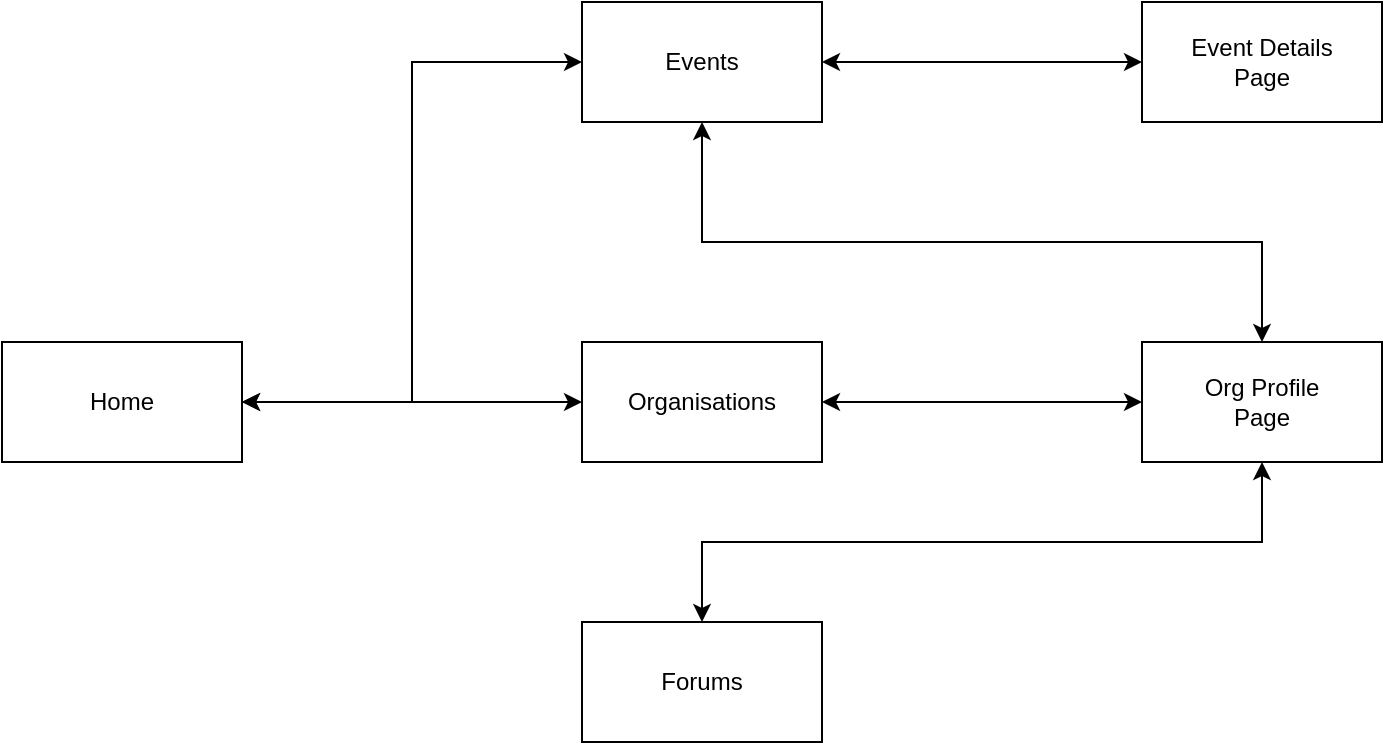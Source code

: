 <mxfile version="13.3.9" type="device"><diagram id="TvWyxDe16VHB4l-nWuXL" name="Page-1"><mxGraphModel dx="1420" dy="855" grid="1" gridSize="10" guides="1" tooltips="1" connect="1" arrows="1" fold="1" page="1" pageScale="1" pageWidth="1169" pageHeight="827" math="0" shadow="0"><root><mxCell id="0"/><mxCell id="1" parent="0"/><mxCell id="MMjOgmS4PExbE8uFfLR3-8" style="edgeStyle=orthogonalEdgeStyle;rounded=0;orthogonalLoop=1;jettySize=auto;html=1;entryX=0;entryY=0.5;entryDx=0;entryDy=0;startArrow=classic;startFill=1;" edge="1" parent="1" source="MMjOgmS4PExbE8uFfLR3-1" target="MMjOgmS4PExbE8uFfLR3-2"><mxGeometry relative="1" as="geometry"/></mxCell><mxCell id="MMjOgmS4PExbE8uFfLR3-16" style="edgeStyle=orthogonalEdgeStyle;rounded=0;orthogonalLoop=1;jettySize=auto;html=1;startArrow=classic;startFill=1;" edge="1" parent="1" source="MMjOgmS4PExbE8uFfLR3-1" target="MMjOgmS4PExbE8uFfLR3-4"><mxGeometry relative="1" as="geometry"/></mxCell><mxCell id="MMjOgmS4PExbE8uFfLR3-1" value="Home" style="rounded=0;whiteSpace=wrap;html=1;" vertex="1" parent="1"><mxGeometry x="90" y="280" width="120" height="60" as="geometry"/></mxCell><mxCell id="MMjOgmS4PExbE8uFfLR3-15" value="" style="edgeStyle=orthogonalEdgeStyle;rounded=0;orthogonalLoop=1;jettySize=auto;html=1;startArrow=classic;startFill=1;" edge="1" parent="1" source="MMjOgmS4PExbE8uFfLR3-2" target="MMjOgmS4PExbE8uFfLR3-14"><mxGeometry relative="1" as="geometry"/></mxCell><mxCell id="MMjOgmS4PExbE8uFfLR3-2" value="Events" style="rounded=0;whiteSpace=wrap;html=1;" vertex="1" parent="1"><mxGeometry x="380" y="110" width="120" height="60" as="geometry"/></mxCell><mxCell id="MMjOgmS4PExbE8uFfLR3-14" value="Event Details&lt;br&gt;Page" style="rounded=0;whiteSpace=wrap;html=1;" vertex="1" parent="1"><mxGeometry x="660" y="110" width="120" height="60" as="geometry"/></mxCell><mxCell id="MMjOgmS4PExbE8uFfLR3-10" value="Forums" style="rounded=0;whiteSpace=wrap;html=1;" vertex="1" parent="1"><mxGeometry x="380" y="420" width="120" height="60" as="geometry"/></mxCell><mxCell id="MMjOgmS4PExbE8uFfLR3-18" value="" style="edgeStyle=orthogonalEdgeStyle;rounded=0;orthogonalLoop=1;jettySize=auto;html=1;startArrow=classic;startFill=1;" edge="1" parent="1" source="MMjOgmS4PExbE8uFfLR3-4" target="MMjOgmS4PExbE8uFfLR3-17"><mxGeometry relative="1" as="geometry"/></mxCell><mxCell id="MMjOgmS4PExbE8uFfLR3-4" value="Organisations" style="rounded=0;whiteSpace=wrap;html=1;" vertex="1" parent="1"><mxGeometry x="380" y="280" width="120" height="60" as="geometry"/></mxCell><mxCell id="MMjOgmS4PExbE8uFfLR3-19" style="edgeStyle=orthogonalEdgeStyle;rounded=0;orthogonalLoop=1;jettySize=auto;html=1;startArrow=classic;startFill=1;" edge="1" parent="1" source="MMjOgmS4PExbE8uFfLR3-17" target="MMjOgmS4PExbE8uFfLR3-2"><mxGeometry relative="1" as="geometry"><Array as="points"><mxPoint x="720" y="230"/><mxPoint x="440" y="230"/></Array></mxGeometry></mxCell><mxCell id="MMjOgmS4PExbE8uFfLR3-20" style="edgeStyle=orthogonalEdgeStyle;rounded=0;orthogonalLoop=1;jettySize=auto;html=1;startArrow=classic;startFill=1;" edge="1" parent="1" source="MMjOgmS4PExbE8uFfLR3-17" target="MMjOgmS4PExbE8uFfLR3-10"><mxGeometry relative="1" as="geometry"><Array as="points"><mxPoint x="720" y="380"/><mxPoint x="440" y="380"/></Array></mxGeometry></mxCell><mxCell id="MMjOgmS4PExbE8uFfLR3-17" value="Org Profile&lt;br&gt;Page" style="rounded=0;whiteSpace=wrap;html=1;" vertex="1" parent="1"><mxGeometry x="660" y="280" width="120" height="60" as="geometry"/></mxCell></root></mxGraphModel></diagram></mxfile>